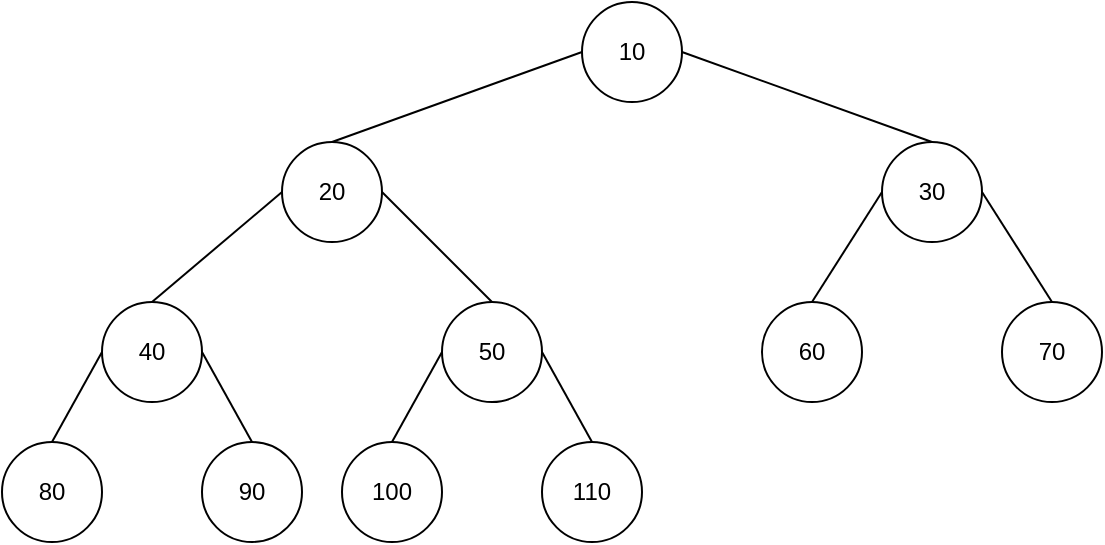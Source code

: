 <mxfile version="14.3.2" type="device"><diagram id="aI0aOGQxQ28ZQRlhF8xH" name="Page-1"><mxGraphModel dx="786" dy="500" grid="1" gridSize="10" guides="1" tooltips="1" connect="1" arrows="1" fold="1" page="1" pageScale="1" pageWidth="850" pageHeight="1100" math="0" shadow="0"><root><mxCell id="0"/><mxCell id="1" parent="0"/><mxCell id="qo6gKns7Uh_17rgPcwX4-1" value="10" style="ellipse;whiteSpace=wrap;html=1;aspect=fixed;" vertex="1" parent="1"><mxGeometry x="350" y="20" width="50" height="50" as="geometry"/></mxCell><mxCell id="qo6gKns7Uh_17rgPcwX4-2" value="20" style="ellipse;whiteSpace=wrap;html=1;aspect=fixed;" vertex="1" parent="1"><mxGeometry x="200" y="90" width="50" height="50" as="geometry"/></mxCell><mxCell id="qo6gKns7Uh_17rgPcwX4-3" value="30" style="ellipse;whiteSpace=wrap;html=1;aspect=fixed;" vertex="1" parent="1"><mxGeometry x="500" y="90" width="50" height="50" as="geometry"/></mxCell><mxCell id="qo6gKns7Uh_17rgPcwX4-4" value="40" style="ellipse;whiteSpace=wrap;html=1;aspect=fixed;" vertex="1" parent="1"><mxGeometry x="110" y="170" width="50" height="50" as="geometry"/></mxCell><mxCell id="qo6gKns7Uh_17rgPcwX4-5" value="50" style="ellipse;whiteSpace=wrap;html=1;aspect=fixed;" vertex="1" parent="1"><mxGeometry x="280" y="170" width="50" height="50" as="geometry"/></mxCell><mxCell id="qo6gKns7Uh_17rgPcwX4-6" value="80" style="ellipse;whiteSpace=wrap;html=1;aspect=fixed;" vertex="1" parent="1"><mxGeometry x="60" y="240" width="50" height="50" as="geometry"/></mxCell><mxCell id="qo6gKns7Uh_17rgPcwX4-7" value="90" style="ellipse;whiteSpace=wrap;html=1;aspect=fixed;" vertex="1" parent="1"><mxGeometry x="160" y="240" width="50" height="50" as="geometry"/></mxCell><mxCell id="qo6gKns7Uh_17rgPcwX4-9" value="100" style="ellipse;whiteSpace=wrap;html=1;aspect=fixed;" vertex="1" parent="1"><mxGeometry x="230" y="240" width="50" height="50" as="geometry"/></mxCell><mxCell id="qo6gKns7Uh_17rgPcwX4-10" value="110" style="ellipse;whiteSpace=wrap;html=1;aspect=fixed;" vertex="1" parent="1"><mxGeometry x="330" y="240" width="50" height="50" as="geometry"/></mxCell><mxCell id="qo6gKns7Uh_17rgPcwX4-11" value="60" style="ellipse;whiteSpace=wrap;html=1;aspect=fixed;" vertex="1" parent="1"><mxGeometry x="440" y="170" width="50" height="50" as="geometry"/></mxCell><mxCell id="qo6gKns7Uh_17rgPcwX4-12" value="70" style="ellipse;whiteSpace=wrap;html=1;aspect=fixed;" vertex="1" parent="1"><mxGeometry x="560" y="170" width="50" height="50" as="geometry"/></mxCell><mxCell id="qo6gKns7Uh_17rgPcwX4-14" value="" style="endArrow=none;html=1;entryX=0;entryY=0.5;entryDx=0;entryDy=0;exitX=0.5;exitY=0;exitDx=0;exitDy=0;" edge="1" parent="1" source="qo6gKns7Uh_17rgPcwX4-2" target="qo6gKns7Uh_17rgPcwX4-1"><mxGeometry width="50" height="50" relative="1" as="geometry"><mxPoint x="380" y="290" as="sourcePoint"/><mxPoint x="430" y="240" as="targetPoint"/></mxGeometry></mxCell><mxCell id="qo6gKns7Uh_17rgPcwX4-15" value="" style="endArrow=none;html=1;entryX=1;entryY=0.5;entryDx=0;entryDy=0;exitX=0.5;exitY=0;exitDx=0;exitDy=0;" edge="1" parent="1" source="qo6gKns7Uh_17rgPcwX4-3" target="qo6gKns7Uh_17rgPcwX4-1"><mxGeometry width="50" height="50" relative="1" as="geometry"><mxPoint x="380" y="290" as="sourcePoint"/><mxPoint x="430" y="240" as="targetPoint"/></mxGeometry></mxCell><mxCell id="qo6gKns7Uh_17rgPcwX4-16" value="" style="endArrow=none;html=1;entryX=0;entryY=0.5;entryDx=0;entryDy=0;exitX=0.5;exitY=0;exitDx=0;exitDy=0;" edge="1" parent="1" source="qo6gKns7Uh_17rgPcwX4-4" target="qo6gKns7Uh_17rgPcwX4-2"><mxGeometry width="50" height="50" relative="1" as="geometry"><mxPoint x="135" y="130" as="sourcePoint"/><mxPoint x="430" y="240" as="targetPoint"/></mxGeometry></mxCell><mxCell id="qo6gKns7Uh_17rgPcwX4-17" value="" style="endArrow=none;html=1;exitX=0.5;exitY=0;exitDx=0;exitDy=0;entryX=1;entryY=0.5;entryDx=0;entryDy=0;" edge="1" parent="1" source="qo6gKns7Uh_17rgPcwX4-5" target="qo6gKns7Uh_17rgPcwX4-2"><mxGeometry width="50" height="50" relative="1" as="geometry"><mxPoint x="320" y="128" as="sourcePoint"/><mxPoint x="210" y="60" as="targetPoint"/></mxGeometry></mxCell><mxCell id="qo6gKns7Uh_17rgPcwX4-18" value="" style="endArrow=none;html=1;entryX=0;entryY=0.5;entryDx=0;entryDy=0;exitX=0.5;exitY=0;exitDx=0;exitDy=0;" edge="1" parent="1" source="qo6gKns7Uh_17rgPcwX4-11" target="qo6gKns7Uh_17rgPcwX4-3"><mxGeometry width="50" height="50" relative="1" as="geometry"><mxPoint x="465" y="140" as="sourcePoint"/><mxPoint x="430" y="240" as="targetPoint"/></mxGeometry></mxCell><mxCell id="qo6gKns7Uh_17rgPcwX4-19" value="" style="endArrow=none;html=1;entryX=1;entryY=0.5;entryDx=0;entryDy=0;exitX=0.5;exitY=0;exitDx=0;exitDy=0;" edge="1" parent="1" source="qo6gKns7Uh_17rgPcwX4-12" target="qo6gKns7Uh_17rgPcwX4-3"><mxGeometry width="50" height="50" relative="1" as="geometry"><mxPoint x="380" y="290" as="sourcePoint"/><mxPoint x="430" y="240" as="targetPoint"/></mxGeometry></mxCell><mxCell id="qo6gKns7Uh_17rgPcwX4-20" value="" style="endArrow=none;html=1;entryX=0;entryY=0.5;entryDx=0;entryDy=0;exitX=0.5;exitY=0;exitDx=0;exitDy=0;" edge="1" parent="1" source="qo6gKns7Uh_17rgPcwX4-6" target="qo6gKns7Uh_17rgPcwX4-4"><mxGeometry width="50" height="50" relative="1" as="geometry"><mxPoint x="380" y="290" as="sourcePoint"/><mxPoint x="430" y="240" as="targetPoint"/></mxGeometry></mxCell><mxCell id="qo6gKns7Uh_17rgPcwX4-21" value="" style="endArrow=none;html=1;entryX=0;entryY=0.5;entryDx=0;entryDy=0;exitX=0.5;exitY=0;exitDx=0;exitDy=0;" edge="1" parent="1" source="qo6gKns7Uh_17rgPcwX4-9" target="qo6gKns7Uh_17rgPcwX4-5"><mxGeometry width="50" height="50" relative="1" as="geometry"><mxPoint x="380" y="290" as="sourcePoint"/><mxPoint x="430" y="240" as="targetPoint"/></mxGeometry></mxCell><mxCell id="qo6gKns7Uh_17rgPcwX4-22" value="" style="endArrow=none;html=1;entryX=1;entryY=0.5;entryDx=0;entryDy=0;exitX=0.5;exitY=0;exitDx=0;exitDy=0;" edge="1" parent="1" source="qo6gKns7Uh_17rgPcwX4-7" target="qo6gKns7Uh_17rgPcwX4-4"><mxGeometry width="50" height="50" relative="1" as="geometry"><mxPoint x="380" y="290" as="sourcePoint"/><mxPoint x="430" y="240" as="targetPoint"/></mxGeometry></mxCell><mxCell id="qo6gKns7Uh_17rgPcwX4-23" value="" style="endArrow=none;html=1;entryX=1;entryY=0.5;entryDx=0;entryDy=0;exitX=0.5;exitY=0;exitDx=0;exitDy=0;" edge="1" parent="1" source="qo6gKns7Uh_17rgPcwX4-10" target="qo6gKns7Uh_17rgPcwX4-5"><mxGeometry width="50" height="50" relative="1" as="geometry"><mxPoint x="360" y="240" as="sourcePoint"/><mxPoint x="430" y="240" as="targetPoint"/></mxGeometry></mxCell></root></mxGraphModel></diagram></mxfile>